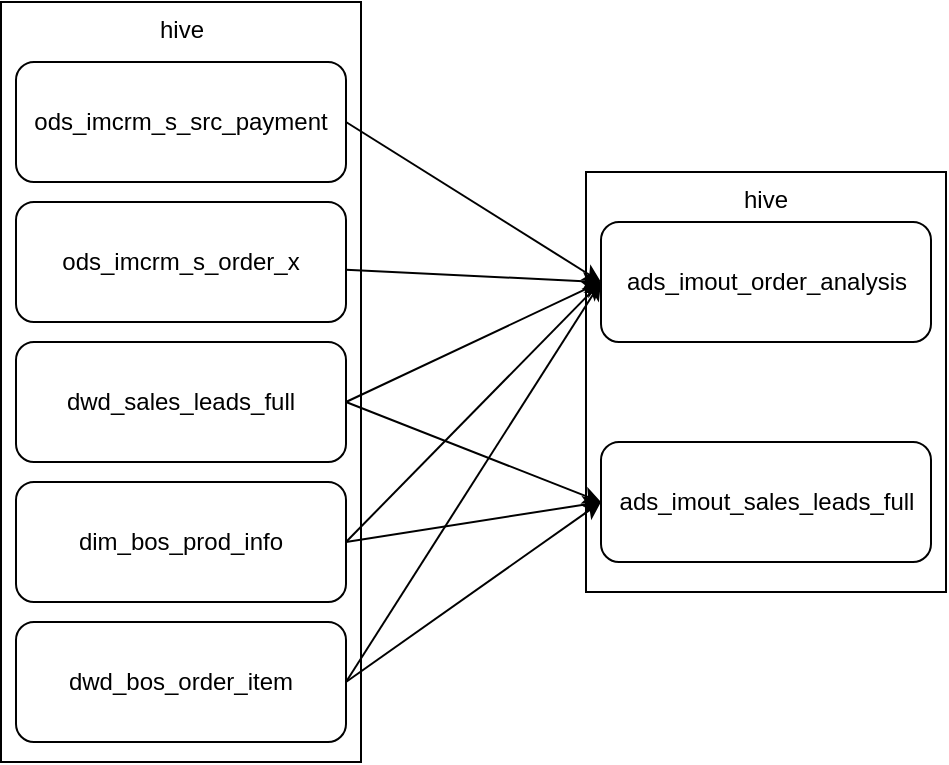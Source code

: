 <mxfile version="15.7.3" type="github">
  <diagram id="5klQ_HS7iwxAjNnWGPMY" name="第 1 页">
    <mxGraphModel dx="1038" dy="1660" grid="1" gridSize="10" guides="1" tooltips="1" connect="1" arrows="1" fold="1" page="1" pageScale="1" pageWidth="827" pageHeight="1169" math="0" shadow="0">
      <root>
        <mxCell id="0" />
        <mxCell id="1" parent="0" />
        <mxCell id="GXtNzpOaLaesd9fxHf-L-15" value="hive" style="rounded=0;whiteSpace=wrap;html=1;verticalAlign=top;" parent="1" vertex="1">
          <mxGeometry x="350" y="-5" width="180" height="210" as="geometry" />
        </mxCell>
        <mxCell id="GXtNzpOaLaesd9fxHf-L-14" value="hive" style="rounded=0;whiteSpace=wrap;html=1;verticalAlign=top;" parent="1" vertex="1">
          <mxGeometry x="57.5" y="-90" width="180" height="380" as="geometry" />
        </mxCell>
        <mxCell id="GXtNzpOaLaesd9fxHf-L-21" style="rounded=0;orthogonalLoop=1;jettySize=auto;html=1;entryX=0;entryY=0.5;entryDx=0;entryDy=0;exitX=1;exitY=0.5;exitDx=0;exitDy=0;" parent="1" source="GXtNzpOaLaesd9fxHf-L-7" target="GXtNzpOaLaesd9fxHf-L-19" edge="1">
          <mxGeometry relative="1" as="geometry" />
        </mxCell>
        <mxCell id="GXtNzpOaLaesd9fxHf-L-7" value="&lt;span&gt;ods_imcrm_s_src_payment&lt;/span&gt;" style="rounded=1;whiteSpace=wrap;html=1;verticalAlign=middle;" parent="1" vertex="1">
          <mxGeometry x="65" y="-60" width="165" height="60" as="geometry" />
        </mxCell>
        <mxCell id="GXtNzpOaLaesd9fxHf-L-22" style="rounded=0;orthogonalLoop=1;jettySize=auto;html=1;entryX=0;entryY=0.5;entryDx=0;entryDy=0;" parent="1" source="GXtNzpOaLaesd9fxHf-L-8" target="GXtNzpOaLaesd9fxHf-L-19" edge="1">
          <mxGeometry relative="1" as="geometry" />
        </mxCell>
        <mxCell id="GXtNzpOaLaesd9fxHf-L-8" value="ods_imcrm_s_order_x" style="rounded=1;whiteSpace=wrap;html=1;verticalAlign=middle;" parent="1" vertex="1">
          <mxGeometry x="65" y="10" width="165" height="60" as="geometry" />
        </mxCell>
        <mxCell id="GXtNzpOaLaesd9fxHf-L-23" style="rounded=0;orthogonalLoop=1;jettySize=auto;html=1;entryX=0;entryY=0.5;entryDx=0;entryDy=0;exitX=1;exitY=0.5;exitDx=0;exitDy=0;" parent="1" source="GXtNzpOaLaesd9fxHf-L-9" target="GXtNzpOaLaesd9fxHf-L-19" edge="1">
          <mxGeometry relative="1" as="geometry" />
        </mxCell>
        <mxCell id="GXtNzpOaLaesd9fxHf-L-27" style="rounded=0;orthogonalLoop=1;jettySize=auto;html=1;entryX=0;entryY=0.5;entryDx=0;entryDy=0;exitX=1;exitY=0.5;exitDx=0;exitDy=0;" parent="1" source="GXtNzpOaLaesd9fxHf-L-9" target="GXtNzpOaLaesd9fxHf-L-17" edge="1">
          <mxGeometry relative="1" as="geometry" />
        </mxCell>
        <mxCell id="GXtNzpOaLaesd9fxHf-L-9" value="dwd_sales_leads_full" style="rounded=1;whiteSpace=wrap;html=1;verticalAlign=middle;" parent="1" vertex="1">
          <mxGeometry x="65" y="80" width="165" height="60" as="geometry" />
        </mxCell>
        <mxCell id="GXtNzpOaLaesd9fxHf-L-24" style="rounded=0;orthogonalLoop=1;jettySize=auto;html=1;entryX=0;entryY=0.5;entryDx=0;entryDy=0;exitX=1;exitY=0.5;exitDx=0;exitDy=0;" parent="1" source="GXtNzpOaLaesd9fxHf-L-10" target="GXtNzpOaLaesd9fxHf-L-19" edge="1">
          <mxGeometry relative="1" as="geometry" />
        </mxCell>
        <mxCell id="GXtNzpOaLaesd9fxHf-L-26" style="rounded=0;orthogonalLoop=1;jettySize=auto;html=1;entryX=0;entryY=0.5;entryDx=0;entryDy=0;exitX=1;exitY=0.5;exitDx=0;exitDy=0;" parent="1" source="GXtNzpOaLaesd9fxHf-L-10" target="GXtNzpOaLaesd9fxHf-L-17" edge="1">
          <mxGeometry relative="1" as="geometry" />
        </mxCell>
        <mxCell id="GXtNzpOaLaesd9fxHf-L-10" value="dim_bos_prod_info" style="rounded=1;whiteSpace=wrap;html=1;verticalAlign=middle;" parent="1" vertex="1">
          <mxGeometry x="65" y="150" width="165" height="60" as="geometry" />
        </mxCell>
        <mxCell id="GXtNzpOaLaesd9fxHf-L-25" style="rounded=0;orthogonalLoop=1;jettySize=auto;html=1;entryX=0;entryY=0.5;entryDx=0;entryDy=0;exitX=1;exitY=0.5;exitDx=0;exitDy=0;" parent="1" source="GXtNzpOaLaesd9fxHf-L-11" target="GXtNzpOaLaesd9fxHf-L-17" edge="1">
          <mxGeometry relative="1" as="geometry" />
        </mxCell>
        <mxCell id="Zn-C6RKnfdsi4MFiFVke-2" style="rounded=0;orthogonalLoop=1;jettySize=auto;html=1;entryX=0;entryY=0.5;entryDx=0;entryDy=0;exitX=1;exitY=0.5;exitDx=0;exitDy=0;" edge="1" parent="1" source="GXtNzpOaLaesd9fxHf-L-11" target="GXtNzpOaLaesd9fxHf-L-19">
          <mxGeometry relative="1" as="geometry" />
        </mxCell>
        <mxCell id="GXtNzpOaLaesd9fxHf-L-11" value="dwd_bos_order_item" style="rounded=1;whiteSpace=wrap;html=1;verticalAlign=middle;" parent="1" vertex="1">
          <mxGeometry x="65" y="220" width="165" height="60" as="geometry" />
        </mxCell>
        <mxCell id="GXtNzpOaLaesd9fxHf-L-17" value="ads_imout_sales_leads_full" style="rounded=1;whiteSpace=wrap;html=1;verticalAlign=middle;" parent="1" vertex="1">
          <mxGeometry x="357.5" y="130" width="165" height="60" as="geometry" />
        </mxCell>
        <mxCell id="GXtNzpOaLaesd9fxHf-L-19" value="ads_imout_order_analysis" style="rounded=1;whiteSpace=wrap;html=1;verticalAlign=middle;" parent="1" vertex="1">
          <mxGeometry x="357.5" y="20" width="165" height="60" as="geometry" />
        </mxCell>
      </root>
    </mxGraphModel>
  </diagram>
</mxfile>
